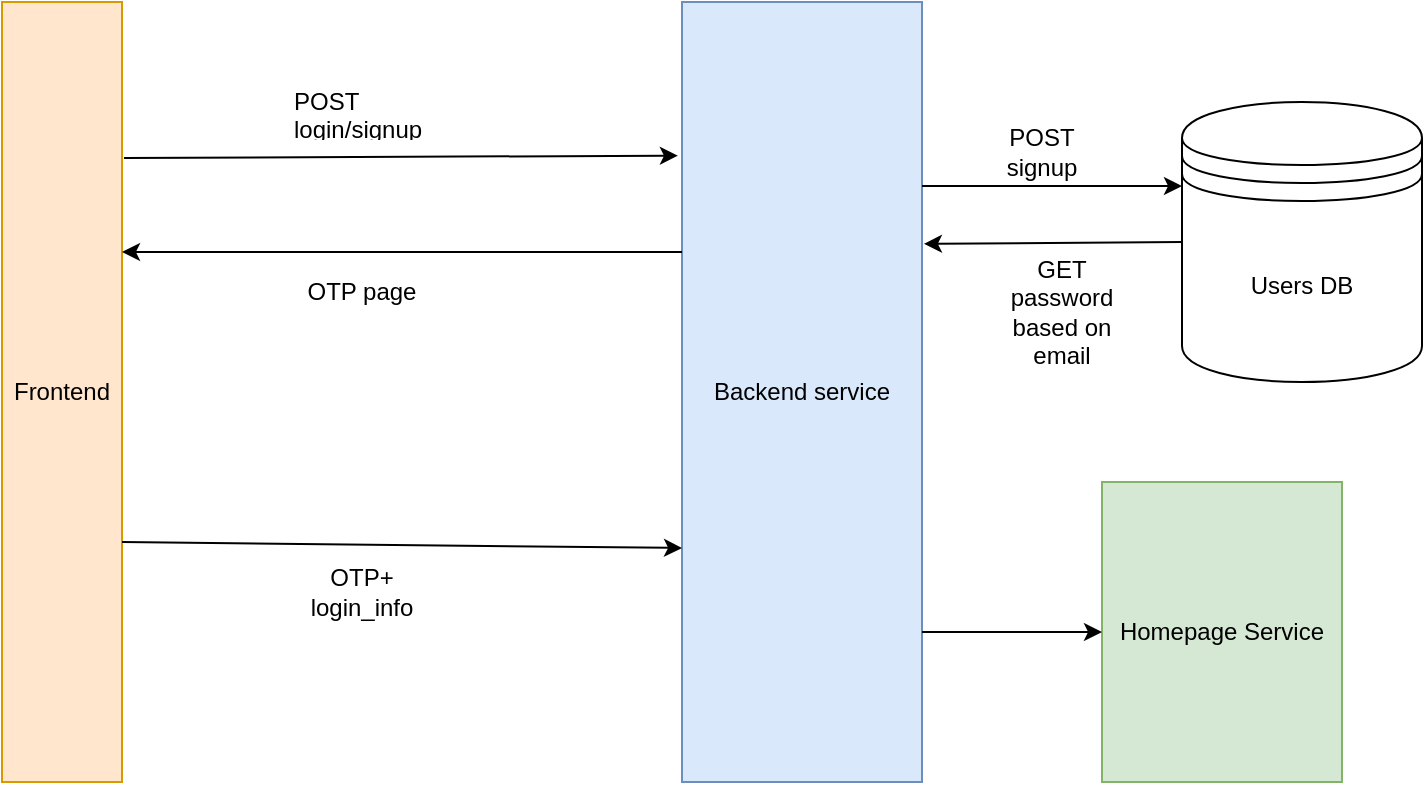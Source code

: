 <mxfile version="20.8.10" type="device"><diagram name="Page-1" id="9Bw7KT0NxUuqpNWJAebE"><mxGraphModel dx="1026" dy="772" grid="1" gridSize="10" guides="1" tooltips="1" connect="1" arrows="1" fold="1" page="1" pageScale="1" pageWidth="827" pageHeight="1169" math="0" shadow="0"><root><mxCell id="0"/><mxCell id="1" parent="0"/><mxCell id="C0mAyI0CXft2Xun2-BhY-1" value="Frontend" style="rounded=0;whiteSpace=wrap;html=1;fillColor=#ffe6cc;strokeColor=#d79b00;" vertex="1" parent="1"><mxGeometry x="100" y="110" width="60" height="390" as="geometry"/></mxCell><mxCell id="C0mAyI0CXft2Xun2-BhY-2" value="Backend service" style="rounded=0;whiteSpace=wrap;html=1;fillColor=#dae8fc;strokeColor=#6c8ebf;" vertex="1" parent="1"><mxGeometry x="440" y="110" width="120" height="390" as="geometry"/></mxCell><mxCell id="C0mAyI0CXft2Xun2-BhY-3" value="" style="endArrow=classic;html=1;rounded=0;exitX=1.017;exitY=0.2;exitDx=0;exitDy=0;exitPerimeter=0;entryX=-0.017;entryY=0.197;entryDx=0;entryDy=0;entryPerimeter=0;" edge="1" parent="1" source="C0mAyI0CXft2Xun2-BhY-1" target="C0mAyI0CXft2Xun2-BhY-2"><mxGeometry width="50" height="50" relative="1" as="geometry"><mxPoint x="390" y="410" as="sourcePoint"/><mxPoint x="440" y="360" as="targetPoint"/></mxGeometry></mxCell><mxCell id="C0mAyI0CXft2Xun2-BhY-4" value="" style="endArrow=classic;html=1;rounded=0;" edge="1" parent="1"><mxGeometry width="50" height="50" relative="1" as="geometry"><mxPoint x="440" y="235" as="sourcePoint"/><mxPoint x="160" y="235" as="targetPoint"/></mxGeometry></mxCell><mxCell id="C0mAyI0CXft2Xun2-BhY-5" value="" style="endArrow=classic;html=1;rounded=0;entryX=0;entryY=0.7;entryDx=0;entryDy=0;entryPerimeter=0;" edge="1" parent="1" target="C0mAyI0CXft2Xun2-BhY-2"><mxGeometry width="50" height="50" relative="1" as="geometry"><mxPoint x="160" y="380" as="sourcePoint"/><mxPoint x="440" y="360" as="targetPoint"/></mxGeometry></mxCell><mxCell id="C0mAyI0CXft2Xun2-BhY-6" value="POST login/signup&amp;nbsp;" style="text;strokeColor=none;fillColor=none;align=left;verticalAlign=middle;spacingLeft=4;spacingRight=4;overflow=hidden;points=[[0,0.5],[1,0.5]];portConstraint=eastwest;rotatable=0;whiteSpace=wrap;html=1;" vertex="1" parent="1"><mxGeometry x="240" y="150" width="80" height="30" as="geometry"/></mxCell><mxCell id="C0mAyI0CXft2Xun2-BhY-7" value="Users DB" style="shape=datastore;whiteSpace=wrap;html=1;" vertex="1" parent="1"><mxGeometry x="690" y="160" width="120" height="140" as="geometry"/></mxCell><mxCell id="C0mAyI0CXft2Xun2-BhY-8" value="" style="endArrow=classic;html=1;rounded=0;entryX=0;entryY=0.3;entryDx=0;entryDy=0;" edge="1" parent="1" target="C0mAyI0CXft2Xun2-BhY-7"><mxGeometry width="50" height="50" relative="1" as="geometry"><mxPoint x="560" y="202" as="sourcePoint"/><mxPoint x="460" y="410" as="targetPoint"/></mxGeometry></mxCell><mxCell id="C0mAyI0CXft2Xun2-BhY-9" value="POST signup" style="text;html=1;strokeColor=none;fillColor=none;align=center;verticalAlign=middle;whiteSpace=wrap;rounded=0;" vertex="1" parent="1"><mxGeometry x="590" y="170" width="60" height="30" as="geometry"/></mxCell><mxCell id="C0mAyI0CXft2Xun2-BhY-10" value="" style="endArrow=classic;html=1;rounded=0;exitX=0;exitY=0.5;exitDx=0;exitDy=0;entryX=1.008;entryY=0.31;entryDx=0;entryDy=0;entryPerimeter=0;" edge="1" parent="1" source="C0mAyI0CXft2Xun2-BhY-7" target="C0mAyI0CXft2Xun2-BhY-2"><mxGeometry width="50" height="50" relative="1" as="geometry"><mxPoint x="410" y="450" as="sourcePoint"/><mxPoint x="460" y="400" as="targetPoint"/></mxGeometry></mxCell><mxCell id="C0mAyI0CXft2Xun2-BhY-11" value="GET password based on email" style="text;html=1;strokeColor=none;fillColor=none;align=center;verticalAlign=middle;whiteSpace=wrap;rounded=0;" vertex="1" parent="1"><mxGeometry x="600" y="250" width="60" height="30" as="geometry"/></mxCell><mxCell id="C0mAyI0CXft2Xun2-BhY-14" value="OTP page" style="text;html=1;strokeColor=none;fillColor=none;align=center;verticalAlign=middle;whiteSpace=wrap;rounded=0;" vertex="1" parent="1"><mxGeometry x="250" y="240" width="60" height="30" as="geometry"/></mxCell><mxCell id="C0mAyI0CXft2Xun2-BhY-15" value="OTP+ login_info" style="text;html=1;strokeColor=none;fillColor=none;align=center;verticalAlign=middle;whiteSpace=wrap;rounded=0;" vertex="1" parent="1"><mxGeometry x="250" y="390" width="60" height="30" as="geometry"/></mxCell><mxCell id="C0mAyI0CXft2Xun2-BhY-16" value="Homepage Service" style="rounded=0;whiteSpace=wrap;html=1;fillColor=#d5e8d4;strokeColor=#82b366;" vertex="1" parent="1"><mxGeometry x="650" y="350" width="120" height="150" as="geometry"/></mxCell><mxCell id="C0mAyI0CXft2Xun2-BhY-17" value="" style="endArrow=classic;html=1;rounded=0;entryX=0;entryY=0.5;entryDx=0;entryDy=0;" edge="1" parent="1" target="C0mAyI0CXft2Xun2-BhY-16"><mxGeometry width="50" height="50" relative="1" as="geometry"><mxPoint x="560" y="425" as="sourcePoint"/><mxPoint x="460" y="380" as="targetPoint"/></mxGeometry></mxCell></root></mxGraphModel></diagram></mxfile>